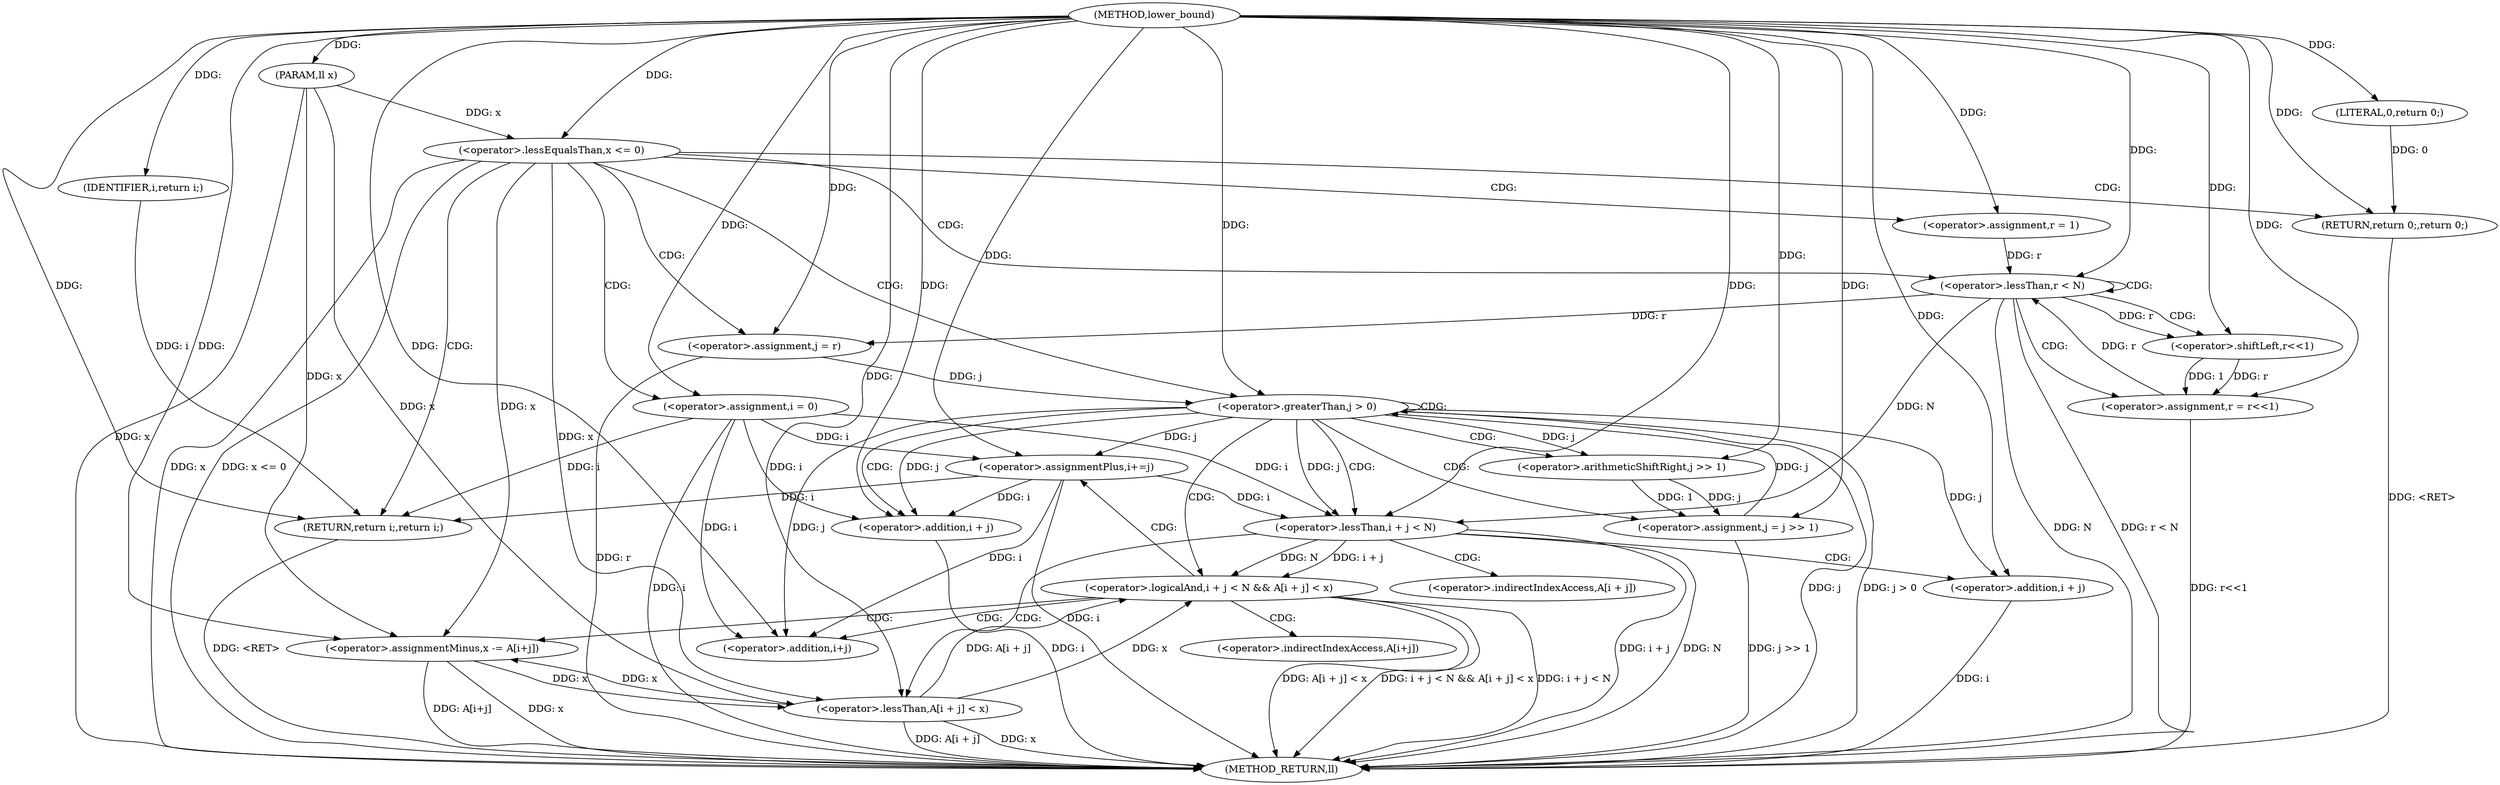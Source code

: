 digraph "lower_bound" {  
"1000198" [label = "(METHOD,lower_bound)" ]
"1000265" [label = "(METHOD_RETURN,ll)" ]
"1000199" [label = "(PARAM,ll x)" ]
"1000208" [label = "(<operator>.assignment,i = 0)" ]
"1000212" [label = "(<operator>.assignment,r = 1)" ]
"1000263" [label = "(RETURN,return i;,return i;)" ]
"1000202" [label = "(<operator>.lessEqualsThan,x <= 0)" ]
"1000205" [label = "(RETURN,return 0;,return 0;)" ]
"1000216" [label = "(<operator>.lessThan,r < N)" ]
"1000219" [label = "(<operator>.assignment,r = r<<1)" ]
"1000226" [label = "(<operator>.assignment,j = r)" ]
"1000229" [label = "(<operator>.greaterThan,j > 0)" ]
"1000232" [label = "(<operator>.assignment,j = j >> 1)" ]
"1000264" [label = "(IDENTIFIER,i,return i;)" ]
"1000206" [label = "(LITERAL,0,return 0;)" ]
"1000221" [label = "(<operator>.shiftLeft,r<<1)" ]
"1000234" [label = "(<operator>.arithmeticShiftRight,j >> 1)" ]
"1000239" [label = "(<operator>.logicalAnd,i + j < N && A[i + j] < x)" ]
"1000253" [label = "(<operator>.assignmentMinus,x -= A[i+j])" ]
"1000260" [label = "(<operator>.assignmentPlus,i+=j)" ]
"1000240" [label = "(<operator>.lessThan,i + j < N)" ]
"1000245" [label = "(<operator>.lessThan,A[i + j] < x)" ]
"1000241" [label = "(<operator>.addition,i + j)" ]
"1000248" [label = "(<operator>.addition,i + j)" ]
"1000257" [label = "(<operator>.addition,i+j)" ]
"1000246" [label = "(<operator>.indirectIndexAccess,A[i + j])" ]
"1000255" [label = "(<operator>.indirectIndexAccess,A[i+j])" ]
  "1000205" -> "1000265"  [ label = "DDG: <RET>"] 
  "1000263" -> "1000265"  [ label = "DDG: <RET>"] 
  "1000199" -> "1000265"  [ label = "DDG: x"] 
  "1000202" -> "1000265"  [ label = "DDG: x"] 
  "1000202" -> "1000265"  [ label = "DDG: x <= 0"] 
  "1000208" -> "1000265"  [ label = "DDG: i"] 
  "1000216" -> "1000265"  [ label = "DDG: N"] 
  "1000216" -> "1000265"  [ label = "DDG: r < N"] 
  "1000226" -> "1000265"  [ label = "DDG: r"] 
  "1000229" -> "1000265"  [ label = "DDG: j"] 
  "1000229" -> "1000265"  [ label = "DDG: j > 0"] 
  "1000241" -> "1000265"  [ label = "DDG: i"] 
  "1000240" -> "1000265"  [ label = "DDG: i + j"] 
  "1000240" -> "1000265"  [ label = "DDG: N"] 
  "1000239" -> "1000265"  [ label = "DDG: i + j < N"] 
  "1000248" -> "1000265"  [ label = "DDG: i"] 
  "1000245" -> "1000265"  [ label = "DDG: A[i + j]"] 
  "1000245" -> "1000265"  [ label = "DDG: x"] 
  "1000239" -> "1000265"  [ label = "DDG: A[i + j] < x"] 
  "1000239" -> "1000265"  [ label = "DDG: i + j < N && A[i + j] < x"] 
  "1000253" -> "1000265"  [ label = "DDG: x"] 
  "1000253" -> "1000265"  [ label = "DDG: A[i+j]"] 
  "1000260" -> "1000265"  [ label = "DDG: i"] 
  "1000232" -> "1000265"  [ label = "DDG: j >> 1"] 
  "1000219" -> "1000265"  [ label = "DDG: r<<1"] 
  "1000198" -> "1000199"  [ label = "DDG: "] 
  "1000198" -> "1000208"  [ label = "DDG: "] 
  "1000198" -> "1000212"  [ label = "DDG: "] 
  "1000264" -> "1000263"  [ label = "DDG: i"] 
  "1000208" -> "1000263"  [ label = "DDG: i"] 
  "1000260" -> "1000263"  [ label = "DDG: i"] 
  "1000198" -> "1000263"  [ label = "DDG: "] 
  "1000206" -> "1000205"  [ label = "DDG: 0"] 
  "1000198" -> "1000205"  [ label = "DDG: "] 
  "1000221" -> "1000219"  [ label = "DDG: r"] 
  "1000221" -> "1000219"  [ label = "DDG: 1"] 
  "1000216" -> "1000226"  [ label = "DDG: r"] 
  "1000198" -> "1000226"  [ label = "DDG: "] 
  "1000234" -> "1000232"  [ label = "DDG: j"] 
  "1000234" -> "1000232"  [ label = "DDG: 1"] 
  "1000198" -> "1000264"  [ label = "DDG: "] 
  "1000199" -> "1000202"  [ label = "DDG: x"] 
  "1000198" -> "1000202"  [ label = "DDG: "] 
  "1000198" -> "1000206"  [ label = "DDG: "] 
  "1000212" -> "1000216"  [ label = "DDG: r"] 
  "1000219" -> "1000216"  [ label = "DDG: r"] 
  "1000198" -> "1000216"  [ label = "DDG: "] 
  "1000198" -> "1000219"  [ label = "DDG: "] 
  "1000226" -> "1000229"  [ label = "DDG: j"] 
  "1000232" -> "1000229"  [ label = "DDG: j"] 
  "1000198" -> "1000229"  [ label = "DDG: "] 
  "1000198" -> "1000232"  [ label = "DDG: "] 
  "1000216" -> "1000221"  [ label = "DDG: r"] 
  "1000198" -> "1000221"  [ label = "DDG: "] 
  "1000198" -> "1000234"  [ label = "DDG: "] 
  "1000229" -> "1000234"  [ label = "DDG: j"] 
  "1000240" -> "1000239"  [ label = "DDG: N"] 
  "1000240" -> "1000239"  [ label = "DDG: i + j"] 
  "1000245" -> "1000239"  [ label = "DDG: A[i + j]"] 
  "1000245" -> "1000239"  [ label = "DDG: x"] 
  "1000198" -> "1000260"  [ label = "DDG: "] 
  "1000229" -> "1000260"  [ label = "DDG: j"] 
  "1000229" -> "1000240"  [ label = "DDG: j"] 
  "1000198" -> "1000240"  [ label = "DDG: "] 
  "1000208" -> "1000240"  [ label = "DDG: i"] 
  "1000260" -> "1000240"  [ label = "DDG: i"] 
  "1000216" -> "1000240"  [ label = "DDG: N"] 
  "1000202" -> "1000245"  [ label = "DDG: x"] 
  "1000253" -> "1000245"  [ label = "DDG: x"] 
  "1000199" -> "1000245"  [ label = "DDG: x"] 
  "1000198" -> "1000245"  [ label = "DDG: "] 
  "1000202" -> "1000253"  [ label = "DDG: x"] 
  "1000245" -> "1000253"  [ label = "DDG: x"] 
  "1000199" -> "1000253"  [ label = "DDG: x"] 
  "1000198" -> "1000253"  [ label = "DDG: "] 
  "1000208" -> "1000260"  [ label = "DDG: i"] 
  "1000208" -> "1000241"  [ label = "DDG: i"] 
  "1000260" -> "1000241"  [ label = "DDG: i"] 
  "1000198" -> "1000241"  [ label = "DDG: "] 
  "1000229" -> "1000241"  [ label = "DDG: j"] 
  "1000198" -> "1000248"  [ label = "DDG: "] 
  "1000229" -> "1000248"  [ label = "DDG: j"] 
  "1000198" -> "1000257"  [ label = "DDG: "] 
  "1000208" -> "1000257"  [ label = "DDG: i"] 
  "1000260" -> "1000257"  [ label = "DDG: i"] 
  "1000229" -> "1000257"  [ label = "DDG: j"] 
  "1000202" -> "1000208"  [ label = "CDG: "] 
  "1000202" -> "1000229"  [ label = "CDG: "] 
  "1000202" -> "1000263"  [ label = "CDG: "] 
  "1000202" -> "1000216"  [ label = "CDG: "] 
  "1000202" -> "1000212"  [ label = "CDG: "] 
  "1000202" -> "1000205"  [ label = "CDG: "] 
  "1000202" -> "1000226"  [ label = "CDG: "] 
  "1000216" -> "1000221"  [ label = "CDG: "] 
  "1000216" -> "1000216"  [ label = "CDG: "] 
  "1000216" -> "1000219"  [ label = "CDG: "] 
  "1000229" -> "1000239"  [ label = "CDG: "] 
  "1000229" -> "1000229"  [ label = "CDG: "] 
  "1000229" -> "1000234"  [ label = "CDG: "] 
  "1000229" -> "1000241"  [ label = "CDG: "] 
  "1000229" -> "1000240"  [ label = "CDG: "] 
  "1000229" -> "1000232"  [ label = "CDG: "] 
  "1000239" -> "1000260"  [ label = "CDG: "] 
  "1000239" -> "1000255"  [ label = "CDG: "] 
  "1000239" -> "1000253"  [ label = "CDG: "] 
  "1000239" -> "1000257"  [ label = "CDG: "] 
  "1000240" -> "1000246"  [ label = "CDG: "] 
  "1000240" -> "1000248"  [ label = "CDG: "] 
  "1000240" -> "1000245"  [ label = "CDG: "] 
}
